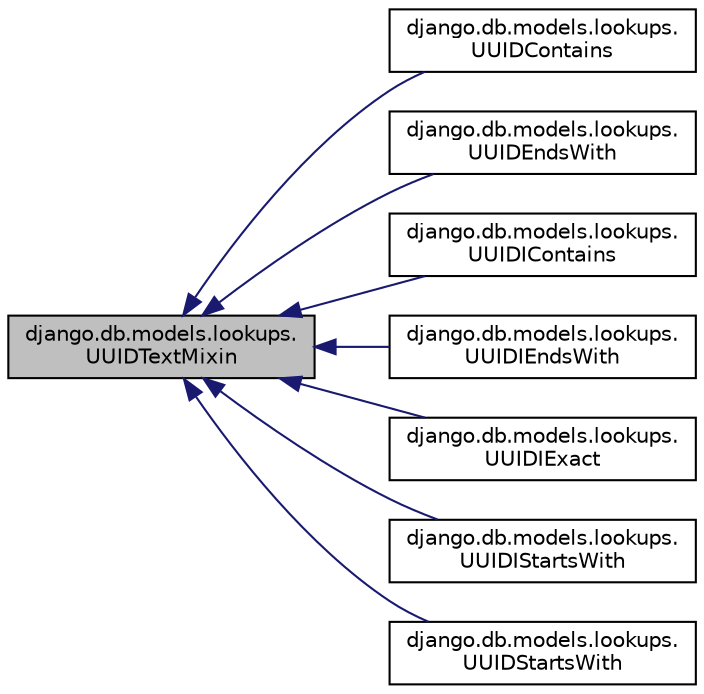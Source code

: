 digraph "django.db.models.lookups.UUIDTextMixin"
{
 // LATEX_PDF_SIZE
  edge [fontname="Helvetica",fontsize="10",labelfontname="Helvetica",labelfontsize="10"];
  node [fontname="Helvetica",fontsize="10",shape=record];
  rankdir="LR";
  Node1 [label="django.db.models.lookups.\lUUIDTextMixin",height=0.2,width=0.4,color="black", fillcolor="grey75", style="filled", fontcolor="black",tooltip=" "];
  Node1 -> Node2 [dir="back",color="midnightblue",fontsize="10",style="solid"];
  Node2 [label="django.db.models.lookups.\lUUIDContains",height=0.2,width=0.4,color="black", fillcolor="white", style="filled",URL="$classdjango_1_1db_1_1models_1_1lookups_1_1_u_u_i_d_contains.html",tooltip=" "];
  Node1 -> Node3 [dir="back",color="midnightblue",fontsize="10",style="solid"];
  Node3 [label="django.db.models.lookups.\lUUIDEndsWith",height=0.2,width=0.4,color="black", fillcolor="white", style="filled",URL="$classdjango_1_1db_1_1models_1_1lookups_1_1_u_u_i_d_ends_with.html",tooltip=" "];
  Node1 -> Node4 [dir="back",color="midnightblue",fontsize="10",style="solid"];
  Node4 [label="django.db.models.lookups.\lUUIDIContains",height=0.2,width=0.4,color="black", fillcolor="white", style="filled",URL="$classdjango_1_1db_1_1models_1_1lookups_1_1_u_u_i_d_i_contains.html",tooltip=" "];
  Node1 -> Node5 [dir="back",color="midnightblue",fontsize="10",style="solid"];
  Node5 [label="django.db.models.lookups.\lUUIDIEndsWith",height=0.2,width=0.4,color="black", fillcolor="white", style="filled",URL="$classdjango_1_1db_1_1models_1_1lookups_1_1_u_u_i_d_i_ends_with.html",tooltip=" "];
  Node1 -> Node6 [dir="back",color="midnightblue",fontsize="10",style="solid"];
  Node6 [label="django.db.models.lookups.\lUUIDIExact",height=0.2,width=0.4,color="black", fillcolor="white", style="filled",URL="$classdjango_1_1db_1_1models_1_1lookups_1_1_u_u_i_d_i_exact.html",tooltip=" "];
  Node1 -> Node7 [dir="back",color="midnightblue",fontsize="10",style="solid"];
  Node7 [label="django.db.models.lookups.\lUUIDIStartsWith",height=0.2,width=0.4,color="black", fillcolor="white", style="filled",URL="$classdjango_1_1db_1_1models_1_1lookups_1_1_u_u_i_d_i_starts_with.html",tooltip=" "];
  Node1 -> Node8 [dir="back",color="midnightblue",fontsize="10",style="solid"];
  Node8 [label="django.db.models.lookups.\lUUIDStartsWith",height=0.2,width=0.4,color="black", fillcolor="white", style="filled",URL="$classdjango_1_1db_1_1models_1_1lookups_1_1_u_u_i_d_starts_with.html",tooltip=" "];
}
